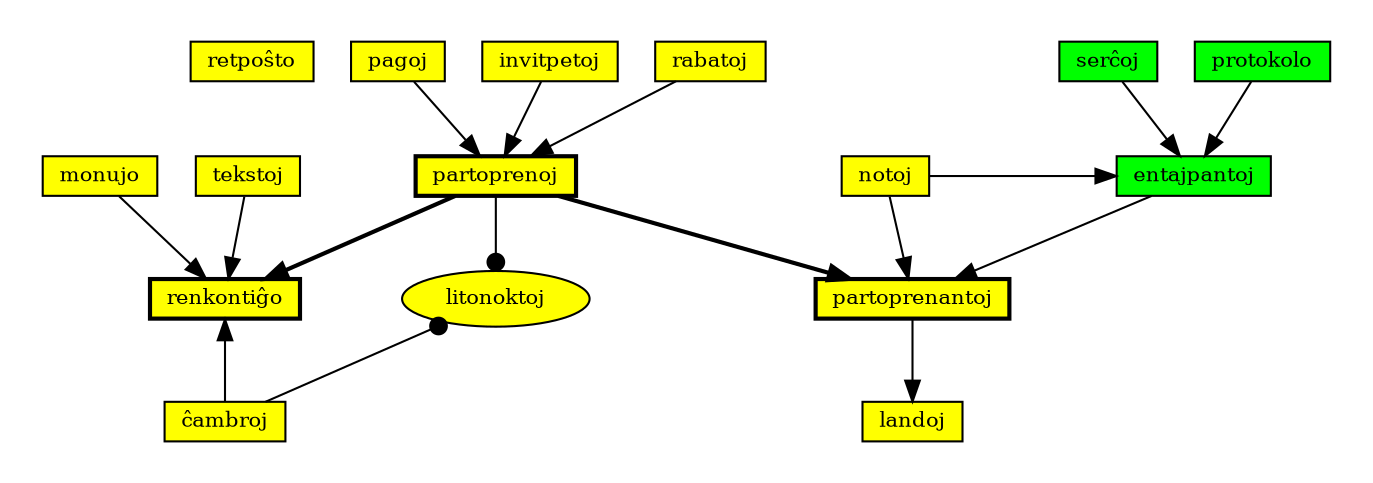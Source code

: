 
/*
 * datumbaz-strukturo por la aligilo.
 *
 * Uzenda per dot (ne neato, fdp, ktp.)
 */

digraph G {




splines=true;

fontsize=10;



node [shape=rect, fillcolor=yellow, style=filled, height=0,
      width=0, fontsize=10 ];

graph [style=invis]; 

retpoŝto;



        node [style="bold, filled"]
        
        partoprenoj;
        renkontiĝo;
        partoprenantoj;
        
        node [style=filled];
        
        subgraph cluster_partoprenoj {
                partoprenoj;
                rabatoj;
                invitpetoj;
                pagoj;
                litonoktoj[shape=ellipse];
        }
        subgraph cluster_partoprenantoj {
                partoprenantoj;
                notoj;
                landoj;
        }
        
        subgraph cluster_renkontigxo {
                tekstoj;
                monujo;
                renkontiĝo;
                ĉambroj;
                /*
                {rank=same;
                        renkontiĝo
                       ĉambroj;}
                        */
        }
        
        monujo -> renkontiĝo [weight=3];
        tekstoj -> renkontiĝo [weight=3];
         renkontiĝo -> ĉambroj  [weight=3, dir=back];
        
        partoprenoj -> partoprenantoj [weight=2, style=bold];
        partoprenoj-> renkontiĝo  [weight=2, style=bold];
        pagoj -> partoprenoj;
        rabatoj -> partoprenoj;

/* trompajxo, por eviti stultan ordigon */
notoj -> litonoktoj[style=invis]; 
        
        
        notoj -> partoprenantoj;
        invitpetoj -> partoprenoj;
        partoprenantoj -> landoj;

{
edge[arrowhead=dot, weight=2];

ĉambroj -> litonoktoj [];
partoprenoj -> litonoktoj;
}




subgraph cluster_entajpantoj {
        node [fillcolor=green];
        entajpantoj;
        protokolo;
        serĉoj -> entajpantoj;
        protokolo -> entajpantoj;
        
}
/* kotizosistemoj -> entajpantoj; */

edge [ constraint=false];
notoj->entajpantoj;


entajpantoj->partoprenantoj;


}